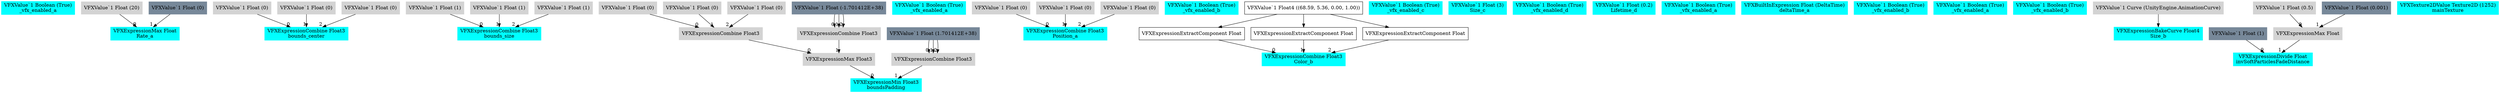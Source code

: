 digraph G {
node0 [shape="box" color="cyan" style="filled" label="VFXValue`1 Boolean (True)
_vfx_enabled_a"]
node1 [shape="box" color="cyan" style="filled" label="VFXExpressionMax Float
Rate_a"]
node2 [shape="box" color="lightgray" style="filled" label="VFXValue`1 Float (20)"]
node3 [shape="box" color="lightslategray" style="filled" label="VFXValue`1 Float (0)"]
node4 [shape="box" color="cyan" style="filled" label="VFXExpressionCombine Float3
bounds_center"]
node5 [shape="box" color="lightgray" style="filled" label="VFXValue`1 Float (0)"]
node6 [shape="box" color="lightgray" style="filled" label="VFXValue`1 Float (0)"]
node7 [shape="box" color="lightgray" style="filled" label="VFXValue`1 Float (0)"]
node8 [shape="box" color="cyan" style="filled" label="VFXExpressionCombine Float3
bounds_size"]
node9 [shape="box" color="lightgray" style="filled" label="VFXValue`1 Float (1)"]
node10 [shape="box" color="lightgray" style="filled" label="VFXValue`1 Float (1)"]
node11 [shape="box" color="lightgray" style="filled" label="VFXValue`1 Float (1)"]
node12 [shape="box" color="cyan" style="filled" label="VFXExpressionMin Float3
boundsPadding"]
node13 [shape="box" color="lightgray" style="filled" label="VFXExpressionMax Float3"]
node14 [shape="box" color="lightgray" style="filled" label="VFXExpressionCombine Float3"]
node15 [shape="box" color="lightgray" style="filled" label="VFXValue`1 Float (0)"]
node16 [shape="box" color="lightgray" style="filled" label="VFXValue`1 Float (0)"]
node17 [shape="box" color="lightgray" style="filled" label="VFXValue`1 Float (0)"]
node18 [shape="box" color="lightgray" style="filled" label="VFXExpressionCombine Float3"]
node19 [shape="box" color="lightslategray" style="filled" label="VFXValue`1 Float (-1.701412E+38)"]
node20 [shape="box" color="lightgray" style="filled" label="VFXExpressionCombine Float3"]
node21 [shape="box" color="lightslategray" style="filled" label="VFXValue`1 Float (1.701412E+38)"]
node22 [shape="box" color="cyan" style="filled" label="VFXValue`1 Boolean (True)
_vfx_enabled_a"]
node23 [shape="box" color="cyan" style="filled" label="VFXExpressionCombine Float3
Position_a"]
node24 [shape="box" color="lightgray" style="filled" label="VFXValue`1 Float (0)"]
node25 [shape="box" color="lightgray" style="filled" label="VFXValue`1 Float (0)"]
node26 [shape="box" color="lightgray" style="filled" label="VFXValue`1 Float (0)"]
node27 [shape="box" color="cyan" style="filled" label="VFXValue`1 Boolean (True)
_vfx_enabled_b"]
node28 [shape="box" color="cyan" style="filled" label="VFXExpressionCombine Float3
Color_b"]
node29 [shape="box" label="VFXExpressionExtractComponent Float"]
node30 [shape="box" label="VFXValue`1 Float4 ((68.59, 5.36, 0.00, 1.00))"]
node31 [shape="box" label="VFXExpressionExtractComponent Float"]
node32 [shape="box" label="VFXExpressionExtractComponent Float"]
node33 [shape="box" color="cyan" style="filled" label="VFXValue`1 Boolean (True)
_vfx_enabled_c"]
node34 [shape="box" color="cyan" style="filled" label="VFXValue`1 Float (3)
Size_c"]
node35 [shape="box" color="cyan" style="filled" label="VFXValue`1 Boolean (True)
_vfx_enabled_d"]
node36 [shape="box" color="cyan" style="filled" label="VFXValue`1 Float (0.2)
Lifetime_d"]
node37 [shape="box" color="cyan" style="filled" label="VFXValue`1 Boolean (True)
_vfx_enabled_a"]
node38 [shape="box" color="cyan" style="filled" label="VFXBuiltInExpression Float (DeltaTime)
deltaTime_a"]
node39 [shape="box" color="cyan" style="filled" label="VFXValue`1 Boolean (True)
_vfx_enabled_b"]
node40 [shape="box" color="cyan" style="filled" label="VFXValue`1 Boolean (True)
_vfx_enabled_a"]
node41 [shape="box" color="cyan" style="filled" label="VFXValue`1 Boolean (True)
_vfx_enabled_b"]
node42 [shape="box" color="cyan" style="filled" label="VFXExpressionBakeCurve Float4
Size_b"]
node43 [shape="box" color="lightgray" style="filled" label="VFXValue`1 Curve (UnityEngine.AnimationCurve)"]
node44 [shape="box" color="cyan" style="filled" label="VFXExpressionDivide Float
invSoftParticlesFadeDistance"]
node45 [shape="box" color="lightslategray" style="filled" label="VFXValue`1 Float (1)"]
node46 [shape="box" color="lightgray" style="filled" label="VFXExpressionMax Float"]
node47 [shape="box" color="lightgray" style="filled" label="VFXValue`1 Float (0.5)"]
node48 [shape="box" color="lightslategray" style="filled" label="VFXValue`1 Float (0.001)"]
node49 [shape="box" color="cyan" style="filled" label="VFXTexture2DValue Texture2D (1252)
mainTexture"]
node2 -> node1 [headlabel="0"]
node3 -> node1 [headlabel="1"]
node5 -> node4 [headlabel="0"]
node6 -> node4 [headlabel="1"]
node7 -> node4 [headlabel="2"]
node9 -> node8 [headlabel="0"]
node10 -> node8 [headlabel="1"]
node11 -> node8 [headlabel="2"]
node13 -> node12 [headlabel="0"]
node20 -> node12 [headlabel="1"]
node14 -> node13 [headlabel="0"]
node18 -> node13 [headlabel="1"]
node15 -> node14 [headlabel="0"]
node16 -> node14 [headlabel="1"]
node17 -> node14 [headlabel="2"]
node19 -> node18 [headlabel="0"]
node19 -> node18 [headlabel="1"]
node19 -> node18 [headlabel="2"]
node21 -> node20 [headlabel="0"]
node21 -> node20 [headlabel="1"]
node21 -> node20 [headlabel="2"]
node24 -> node23 [headlabel="0"]
node25 -> node23 [headlabel="1"]
node26 -> node23 [headlabel="2"]
node29 -> node28 [headlabel="0"]
node31 -> node28 [headlabel="1"]
node32 -> node28 [headlabel="2"]
node30 -> node29 
node30 -> node31 
node30 -> node32 
node43 -> node42 
node45 -> node44 [headlabel="0"]
node46 -> node44 [headlabel="1"]
node47 -> node46 [headlabel="0"]
node48 -> node46 [headlabel="1"]
}
